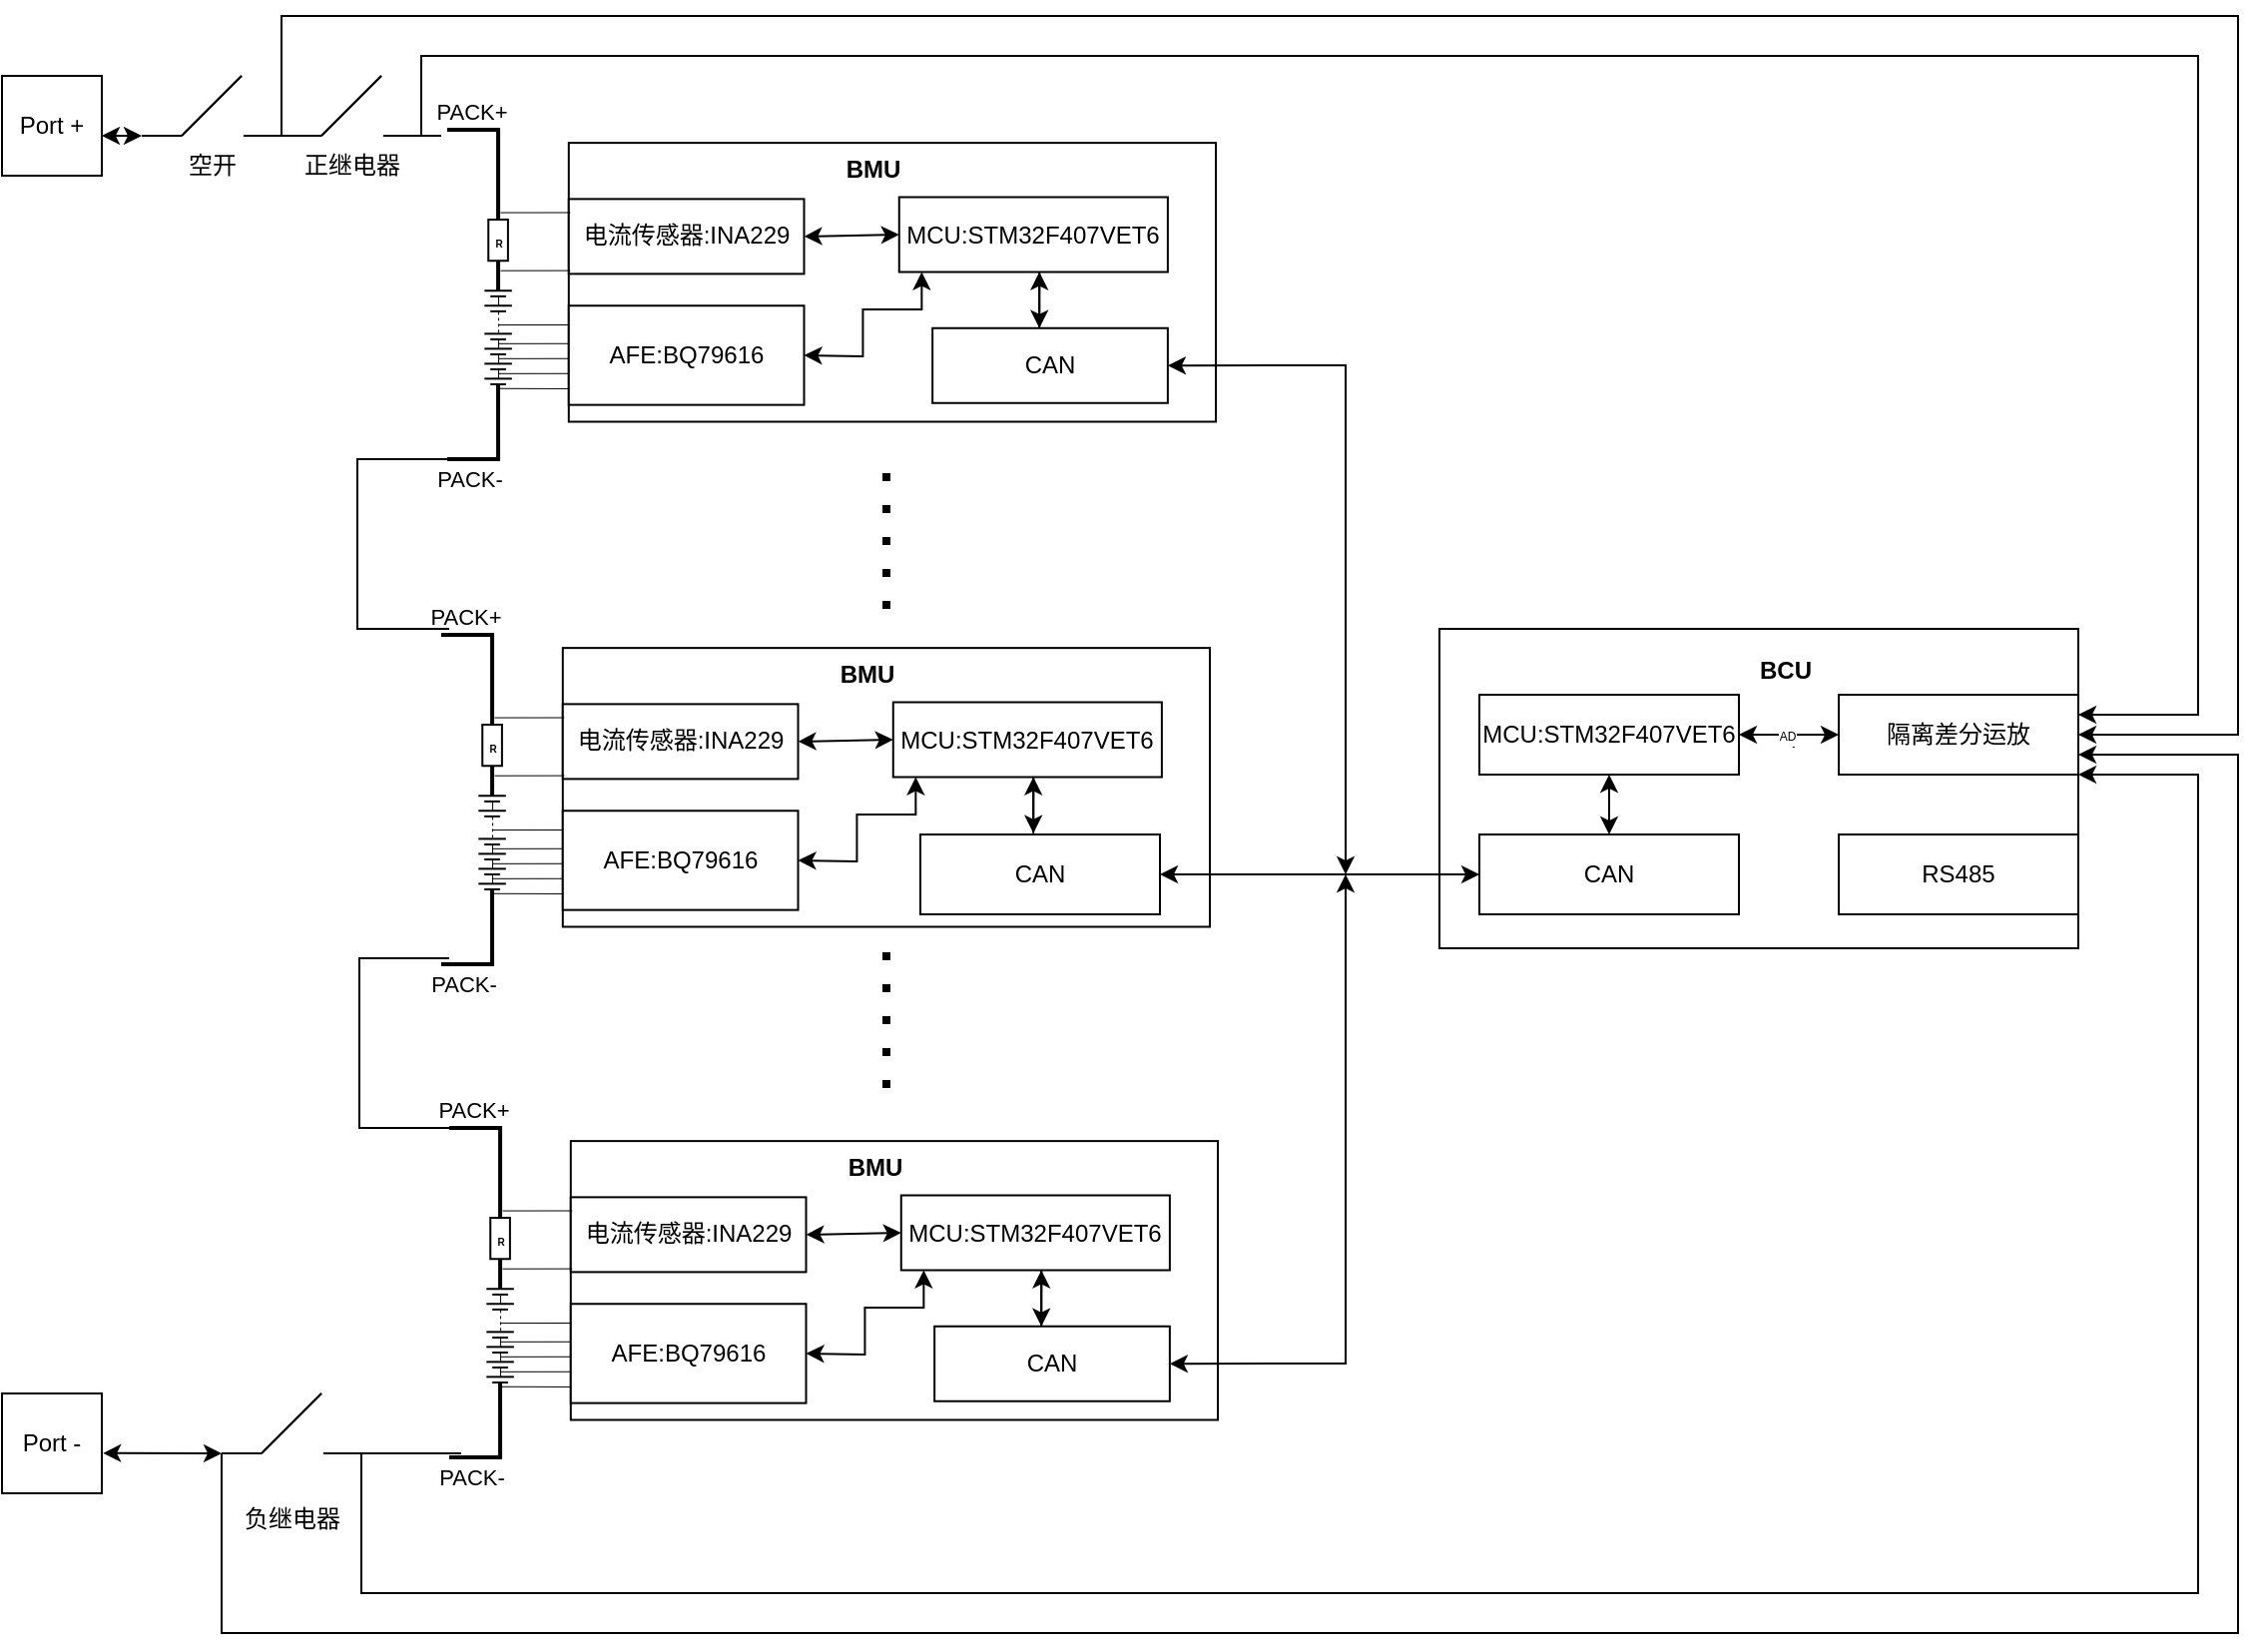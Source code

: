 <mxfile version="24.2.3" type="github">
  <diagram name="第 1 页" id="3flDMspyzysU2a9ugg71">
    <mxGraphModel dx="1622" dy="889" grid="1" gridSize="10" guides="1" tooltips="1" connect="1" arrows="1" fold="1" page="1" pageScale="1" pageWidth="1169" pageHeight="827" math="0" shadow="0">
      <root>
        <mxCell id="0" />
        <mxCell id="1" parent="0" />
        <mxCell id="YwXC6KfsLL3C1h-GfCdH-2" value="&lt;div&gt;&lt;br&gt;&lt;/div&gt;&lt;div&gt;&lt;br&gt;&lt;/div&gt;" style="rounded=0;whiteSpace=wrap;html=1;container=0;" vertex="1" parent="1">
          <mxGeometry x="720" y="507" width="320" height="160" as="geometry" />
        </mxCell>
        <mxCell id="YwXC6KfsLL3C1h-GfCdH-6" value="MCU:STM32F407VET6" style="rounded=0;whiteSpace=wrap;html=1;container=0;" vertex="1" parent="1">
          <mxGeometry x="740" y="540" width="130" height="40" as="geometry" />
        </mxCell>
        <mxCell id="YwXC6KfsLL3C1h-GfCdH-11" value="&lt;b&gt;BCU&lt;/b&gt;" style="text;html=1;align=center;verticalAlign=middle;resizable=0;points=[];autosize=1;strokeColor=none;fillColor=none;container=0;" vertex="1" parent="1">
          <mxGeometry x="870.144" y="514.692" width="45" height="27" as="geometry" />
        </mxCell>
        <mxCell id="YwXC6KfsLL3C1h-GfCdH-14" value="" style="endArrow=classic;startArrow=classic;html=1;rounded=0;entryX=0.5;entryY=1;entryDx=0;entryDy=0;exitX=0.5;exitY=0;exitDx=0;exitDy=0;" edge="1" parent="1" source="YwXC6KfsLL3C1h-GfCdH-17" target="YwXC6KfsLL3C1h-GfCdH-6">
          <mxGeometry width="50" height="50" relative="1" as="geometry">
            <mxPoint x="706.858" y="559.495" as="sourcePoint" />
            <mxPoint x="764" y="583" as="targetPoint" />
          </mxGeometry>
        </mxCell>
        <mxCell id="YwXC6KfsLL3C1h-GfCdH-17" value="CAN" style="rounded=0;whiteSpace=wrap;html=1;container=0;" vertex="1" parent="1">
          <mxGeometry x="740" y="610" width="130" height="40" as="geometry" />
        </mxCell>
        <mxCell id="YwXC6KfsLL3C1h-GfCdH-18" value="RS485" style="rounded=0;whiteSpace=wrap;html=1;container=0;" vertex="1" parent="1">
          <mxGeometry x="920" y="610" width="120" height="40" as="geometry" />
        </mxCell>
        <mxCell id="YwXC6KfsLL3C1h-GfCdH-20" value="隔离差分运放" style="rounded=0;whiteSpace=wrap;html=1;container=0;" vertex="1" parent="1">
          <mxGeometry x="920" y="540" width="120" height="40" as="geometry" />
        </mxCell>
        <mxCell id="YwXC6KfsLL3C1h-GfCdH-22" value="q" style="endArrow=classic;startArrow=classic;html=1;rounded=0;entryX=1;entryY=0.5;entryDx=0;entryDy=0;exitX=0;exitY=0.5;exitDx=0;exitDy=0;" edge="1" parent="1" source="YwXC6KfsLL3C1h-GfCdH-20" target="YwXC6KfsLL3C1h-GfCdH-6">
          <mxGeometry width="50" height="50" relative="1" as="geometry">
            <mxPoint x="533" y="603" as="sourcePoint" />
            <mxPoint x="583" y="553" as="targetPoint" />
          </mxGeometry>
        </mxCell>
        <mxCell id="YwXC6KfsLL3C1h-GfCdH-23" value="&lt;font style=&quot;font-size: 6px;&quot;&gt;AD&lt;/font&gt;" style="edgeLabel;html=1;align=center;verticalAlign=middle;resizable=0;points=[];" vertex="1" connectable="0" parent="YwXC6KfsLL3C1h-GfCdH-22">
          <mxGeometry x="0.049" y="-1" relative="1" as="geometry">
            <mxPoint as="offset" />
          </mxGeometry>
        </mxCell>
        <mxCell id="YwXC6KfsLL3C1h-GfCdH-84" value="" style="group" vertex="1" connectable="0" parent="1">
          <mxGeometry x="220" y="510" width="380" height="170" as="geometry" />
        </mxCell>
        <mxCell id="buOV21PmRh0r0QjAweMu-1" value="&lt;div&gt;&lt;br&gt;&lt;/div&gt;&lt;div&gt;&lt;br&gt;&lt;/div&gt;" style="rounded=0;whiteSpace=wrap;html=1;container=0;" parent="YwXC6KfsLL3C1h-GfCdH-84" vertex="1">
          <mxGeometry x="60.893" y="6.562" width="324.107" height="139.688" as="geometry" />
        </mxCell>
        <mxCell id="buOV21PmRh0r0QjAweMu-4" value="AFE:BQ79616" style="rounded=0;whiteSpace=wrap;html=1;container=0;" parent="YwXC6KfsLL3C1h-GfCdH-84" vertex="1">
          <mxGeometry x="60.893" y="88.125" width="117.857" height="49.688" as="geometry" />
        </mxCell>
        <mxCell id="buOV21PmRh0r0QjAweMu-5" value="电流传感器:INA229" style="rounded=0;whiteSpace=wrap;html=1;container=0;" parent="YwXC6KfsLL3C1h-GfCdH-84" vertex="1">
          <mxGeometry x="60.893" y="34.688" width="117.857" height="37.5" as="geometry" />
        </mxCell>
        <mxCell id="buOV21PmRh0r0QjAweMu-19" style="edgeStyle=orthogonalEdgeStyle;rounded=0;orthogonalLoop=1;jettySize=auto;html=1;entryX=0.5;entryY=0;entryDx=0;entryDy=0;" parent="YwXC6KfsLL3C1h-GfCdH-84" edge="1">
          <mxGeometry relative="1" as="geometry">
            <mxPoint x="296.613" y="71.25" as="sourcePoint" />
            <mxPoint x="296.607" y="99.375" as="targetPoint" />
          </mxGeometry>
        </mxCell>
        <mxCell id="buOV21PmRh0r0QjAweMu-7" value="MCU:STM32F407VET6" style="rounded=0;whiteSpace=wrap;html=1;container=0;" parent="YwXC6KfsLL3C1h-GfCdH-84" vertex="1">
          <mxGeometry x="226.384" y="33.75" width="134.554" height="37.5" as="geometry" />
        </mxCell>
        <mxCell id="buOV21PmRh0r0QjAweMu-18" style="edgeStyle=orthogonalEdgeStyle;rounded=0;orthogonalLoop=1;jettySize=auto;html=1;entryX=0.5;entryY=1;entryDx=0;entryDy=0;" parent="YwXC6KfsLL3C1h-GfCdH-84" edge="1">
          <mxGeometry relative="1" as="geometry">
            <mxPoint x="296.613" y="99.375" as="sourcePoint" />
            <mxPoint x="296.607" y="71.25" as="targetPoint" />
          </mxGeometry>
        </mxCell>
        <mxCell id="buOV21PmRh0r0QjAweMu-12" value="CAN" style="rounded=0;whiteSpace=wrap;html=1;container=0;" parent="YwXC6KfsLL3C1h-GfCdH-84" vertex="1">
          <mxGeometry x="240" y="100" width="120" height="40" as="geometry" />
        </mxCell>
        <mxCell id="buOV21PmRh0r0QjAweMu-26" value="" style="endArrow=classic;startArrow=classic;html=1;rounded=0;exitX=1;exitY=0.5;exitDx=0;exitDy=0;" parent="YwXC6KfsLL3C1h-GfCdH-84" source="buOV21PmRh0r0QjAweMu-4" edge="1">
          <mxGeometry width="50" height="50" relative="1" as="geometry">
            <mxPoint x="188.571" y="118.125" as="sourcePoint" />
            <mxPoint x="237.679" y="71.25" as="targetPoint" />
            <Array as="points">
              <mxPoint x="208.214" y="113.438" />
              <mxPoint x="208.214" y="90" />
              <mxPoint x="237.679" y="90" />
            </Array>
          </mxGeometry>
        </mxCell>
        <mxCell id="buOV21PmRh0r0QjAweMu-28" value="" style="endArrow=classic;startArrow=classic;html=1;rounded=0;entryX=0;entryY=0.5;entryDx=0;entryDy=0;exitX=1;exitY=0.5;exitDx=0;exitDy=0;" parent="YwXC6KfsLL3C1h-GfCdH-84" source="buOV21PmRh0r0QjAweMu-5" target="buOV21PmRh0r0QjAweMu-7" edge="1">
          <mxGeometry width="50" height="50" relative="1" as="geometry">
            <mxPoint x="208.214" y="127.5" as="sourcePoint" />
            <mxPoint x="257.321" y="80.625" as="targetPoint" />
          </mxGeometry>
        </mxCell>
        <mxCell id="buOV21PmRh0r0QjAweMu-29" value="" style="endArrow=none;html=1;rounded=0;" parent="YwXC6KfsLL3C1h-GfCdH-84" edge="1">
          <mxGeometry width="50" height="50" relative="1" as="geometry">
            <mxPoint x="18.661" y="102.188" as="sourcePoint" />
            <mxPoint x="32.411" y="102.188" as="targetPoint" />
          </mxGeometry>
        </mxCell>
        <mxCell id="buOV21PmRh0r0QjAweMu-30" value="" style="endArrow=none;html=1;rounded=0;" parent="YwXC6KfsLL3C1h-GfCdH-84" edge="1">
          <mxGeometry width="50" height="50" relative="1" as="geometry">
            <mxPoint x="21.607" y="105" as="sourcePoint" />
            <mxPoint x="29.464" y="105" as="targetPoint" />
          </mxGeometry>
        </mxCell>
        <mxCell id="buOV21PmRh0r0QjAweMu-31" value="" style="endArrow=none;html=1;rounded=0;" parent="YwXC6KfsLL3C1h-GfCdH-84" edge="1">
          <mxGeometry width="50" height="50" relative="1" as="geometry">
            <mxPoint x="18.661" y="109.688" as="sourcePoint" />
            <mxPoint x="32.411" y="109.688" as="targetPoint" />
          </mxGeometry>
        </mxCell>
        <mxCell id="buOV21PmRh0r0QjAweMu-32" value="" style="endArrow=none;html=1;rounded=0;" parent="YwXC6KfsLL3C1h-GfCdH-84" edge="1">
          <mxGeometry width="50" height="50" relative="1" as="geometry">
            <mxPoint x="21.607" y="112.5" as="sourcePoint" />
            <mxPoint x="29.464" y="112.5" as="targetPoint" />
          </mxGeometry>
        </mxCell>
        <mxCell id="buOV21PmRh0r0QjAweMu-33" value="" style="endArrow=none;html=1;rounded=0;strokeWidth=0.5;" parent="YwXC6KfsLL3C1h-GfCdH-84" edge="1">
          <mxGeometry width="50" height="50" relative="1" as="geometry">
            <mxPoint x="25.536" y="109.688" as="sourcePoint" />
            <mxPoint x="25.536" y="105" as="targetPoint" />
          </mxGeometry>
        </mxCell>
        <mxCell id="buOV21PmRh0r0QjAweMu-35" value="" style="endArrow=none;html=1;rounded=0;" parent="YwXC6KfsLL3C1h-GfCdH-84" edge="1">
          <mxGeometry width="50" height="50" relative="1" as="geometry">
            <mxPoint x="18.661" y="117.188" as="sourcePoint" />
            <mxPoint x="32.411" y="117.188" as="targetPoint" />
          </mxGeometry>
        </mxCell>
        <mxCell id="buOV21PmRh0r0QjAweMu-36" value="" style="endArrow=none;html=1;rounded=0;" parent="YwXC6KfsLL3C1h-GfCdH-84" edge="1">
          <mxGeometry width="50" height="50" relative="1" as="geometry">
            <mxPoint x="21.607" y="120" as="sourcePoint" />
            <mxPoint x="29.464" y="120" as="targetPoint" />
          </mxGeometry>
        </mxCell>
        <mxCell id="buOV21PmRh0r0QjAweMu-37" value="" style="endArrow=none;html=1;rounded=0;strokeWidth=0.5;" parent="YwXC6KfsLL3C1h-GfCdH-84" edge="1">
          <mxGeometry width="50" height="50" relative="1" as="geometry">
            <mxPoint x="25.536" y="117.188" as="sourcePoint" />
            <mxPoint x="25.536" y="112.5" as="targetPoint" />
          </mxGeometry>
        </mxCell>
        <mxCell id="buOV21PmRh0r0QjAweMu-38" value="" style="endArrow=none;html=1;rounded=0;" parent="YwXC6KfsLL3C1h-GfCdH-84" edge="1">
          <mxGeometry width="50" height="50" relative="1" as="geometry">
            <mxPoint x="18.661" y="124.688" as="sourcePoint" />
            <mxPoint x="32.411" y="124.688" as="targetPoint" />
          </mxGeometry>
        </mxCell>
        <mxCell id="buOV21PmRh0r0QjAweMu-39" value="" style="endArrow=none;html=1;rounded=0;" parent="YwXC6KfsLL3C1h-GfCdH-84" edge="1">
          <mxGeometry width="50" height="50" relative="1" as="geometry">
            <mxPoint x="21.607" y="127.5" as="sourcePoint" />
            <mxPoint x="29.464" y="127.5" as="targetPoint" />
          </mxGeometry>
        </mxCell>
        <mxCell id="buOV21PmRh0r0QjAweMu-40" value="" style="endArrow=none;html=1;rounded=0;strokeWidth=0.5;" parent="YwXC6KfsLL3C1h-GfCdH-84" edge="1">
          <mxGeometry width="50" height="50" relative="1" as="geometry">
            <mxPoint x="25.536" y="124.688" as="sourcePoint" />
            <mxPoint x="25.536" y="120" as="targetPoint" />
          </mxGeometry>
        </mxCell>
        <mxCell id="buOV21PmRh0r0QjAweMu-48" value="" style="endArrow=none;html=1;rounded=0;" parent="YwXC6KfsLL3C1h-GfCdH-84" edge="1">
          <mxGeometry width="50" height="50" relative="1" as="geometry">
            <mxPoint x="18.661" y="80.625" as="sourcePoint" />
            <mxPoint x="32.411" y="80.625" as="targetPoint" />
          </mxGeometry>
        </mxCell>
        <mxCell id="buOV21PmRh0r0QjAweMu-49" value="" style="endArrow=none;html=1;rounded=0;" parent="YwXC6KfsLL3C1h-GfCdH-84" edge="1">
          <mxGeometry width="50" height="50" relative="1" as="geometry">
            <mxPoint x="21.607" y="83.438" as="sourcePoint" />
            <mxPoint x="29.464" y="83.438" as="targetPoint" />
          </mxGeometry>
        </mxCell>
        <mxCell id="buOV21PmRh0r0QjAweMu-50" value="" style="endArrow=none;html=1;rounded=0;" parent="YwXC6KfsLL3C1h-GfCdH-84" edge="1">
          <mxGeometry width="50" height="50" relative="1" as="geometry">
            <mxPoint x="18.661" y="88.125" as="sourcePoint" />
            <mxPoint x="32.411" y="88.125" as="targetPoint" />
          </mxGeometry>
        </mxCell>
        <mxCell id="buOV21PmRh0r0QjAweMu-51" value="" style="endArrow=none;html=1;rounded=0;" parent="YwXC6KfsLL3C1h-GfCdH-84" edge="1">
          <mxGeometry width="50" height="50" relative="1" as="geometry">
            <mxPoint x="21.607" y="90.938" as="sourcePoint" />
            <mxPoint x="29.464" y="90.938" as="targetPoint" />
          </mxGeometry>
        </mxCell>
        <mxCell id="buOV21PmRh0r0QjAweMu-52" value="" style="endArrow=none;html=1;rounded=0;strokeWidth=0.5;" parent="YwXC6KfsLL3C1h-GfCdH-84" edge="1">
          <mxGeometry width="50" height="50" relative="1" as="geometry">
            <mxPoint x="25.536" y="88.125" as="sourcePoint" />
            <mxPoint x="25.536" y="83.438" as="targetPoint" />
          </mxGeometry>
        </mxCell>
        <mxCell id="buOV21PmRh0r0QjAweMu-53" value="" style="endArrow=none;dashed=1;html=1;strokeWidth=0.5;rounded=0;" parent="YwXC6KfsLL3C1h-GfCdH-84" edge="1">
          <mxGeometry width="50" height="50" relative="1" as="geometry">
            <mxPoint x="25.536" y="90.938" as="sourcePoint" />
            <mxPoint x="25.536" y="102.188" as="targetPoint" />
          </mxGeometry>
        </mxCell>
        <mxCell id="buOV21PmRh0r0QjAweMu-59" value="&lt;font style=&quot;font-size: 5px;&quot;&gt;&lt;b&gt;R&lt;/b&gt;&lt;/font&gt;" style="rounded=0;whiteSpace=wrap;html=1;container=0;" parent="YwXC6KfsLL3C1h-GfCdH-84" vertex="1">
          <mxGeometry x="20.625" y="45" width="9.821" height="20.625" as="geometry" />
        </mxCell>
        <mxCell id="buOV21PmRh0r0QjAweMu-60" value="" style="endArrow=none;html=1;rounded=0;strokeWidth=0.5;entryX=-0.002;entryY=0.928;entryDx=0;entryDy=0;entryPerimeter=0;" parent="YwXC6KfsLL3C1h-GfCdH-84" edge="1">
          <mxGeometry width="50" height="50" relative="1" as="geometry">
            <mxPoint x="25.732" y="127.5" as="sourcePoint" />
            <mxPoint x="60.893" y="129.487" as="targetPoint" />
            <Array as="points">
              <mxPoint x="25.771" y="129.375" />
            </Array>
          </mxGeometry>
        </mxCell>
        <mxCell id="buOV21PmRh0r0QjAweMu-64" value="" style="endArrow=none;html=1;rounded=0;strokeWidth=0.5;entryX=-0.004;entryY=0.574;entryDx=0;entryDy=0;entryPerimeter=0;" parent="YwXC6KfsLL3C1h-GfCdH-84" edge="1">
          <mxGeometry width="50" height="50" relative="1" as="geometry">
            <mxPoint x="25.536" y="121.912" as="sourcePoint" />
            <mxPoint x="60.421" y="121.875" as="targetPoint" />
          </mxGeometry>
        </mxCell>
        <mxCell id="buOV21PmRh0r0QjAweMu-65" value="" style="endArrow=none;html=1;rounded=0;strokeWidth=0.5;entryX=-0.004;entryY=0.574;entryDx=0;entryDy=0;entryPerimeter=0;" parent="YwXC6KfsLL3C1h-GfCdH-84" edge="1">
          <mxGeometry width="50" height="50" relative="1" as="geometry">
            <mxPoint x="25.536" y="114.412" as="sourcePoint" />
            <mxPoint x="60.421" y="114.375" as="targetPoint" />
          </mxGeometry>
        </mxCell>
        <mxCell id="buOV21PmRh0r0QjAweMu-66" value="" style="endArrow=none;html=1;rounded=0;strokeWidth=0.5;entryX=-0.004;entryY=0.574;entryDx=0;entryDy=0;entryPerimeter=0;" parent="YwXC6KfsLL3C1h-GfCdH-84" edge="1">
          <mxGeometry width="50" height="50" relative="1" as="geometry">
            <mxPoint x="25.536" y="106.913" as="sourcePoint" />
            <mxPoint x="60.421" y="106.875" as="targetPoint" />
          </mxGeometry>
        </mxCell>
        <mxCell id="buOV21PmRh0r0QjAweMu-67" value="" style="endArrow=none;html=1;rounded=0;strokeWidth=0.5;entryX=-0.004;entryY=0.574;entryDx=0;entryDy=0;entryPerimeter=0;" parent="YwXC6KfsLL3C1h-GfCdH-84" edge="1">
          <mxGeometry width="50" height="50" relative="1" as="geometry">
            <mxPoint x="25.536" y="97.538" as="sourcePoint" />
            <mxPoint x="60.421" y="97.5" as="targetPoint" />
          </mxGeometry>
        </mxCell>
        <mxCell id="buOV21PmRh0r0QjAweMu-69" value="" style="endArrow=none;html=1;rounded=0;entryX=0.5;entryY=1;entryDx=0;entryDy=0;strokeWidth=2;" parent="YwXC6KfsLL3C1h-GfCdH-84" target="buOV21PmRh0r0QjAweMu-59" edge="1">
          <mxGeometry width="50" height="50" relative="1" as="geometry">
            <mxPoint x="25.536" y="80.625" as="sourcePoint" />
            <mxPoint x="96.25" y="49.688" as="targetPoint" />
          </mxGeometry>
        </mxCell>
        <mxCell id="buOV21PmRh0r0QjAweMu-70" value="" style="endArrow=none;html=1;rounded=0;entryX=0.5;entryY=1;entryDx=0;entryDy=0;strokeWidth=2;" parent="YwXC6KfsLL3C1h-GfCdH-84" edge="1">
          <mxGeometry width="50" height="50" relative="1" as="geometry">
            <mxPoint y="165" as="sourcePoint" />
            <mxPoint x="25.516" y="127.5" as="targetPoint" />
            <Array as="points">
              <mxPoint x="25.536" y="165" />
            </Array>
          </mxGeometry>
        </mxCell>
        <mxCell id="buOV21PmRh0r0QjAweMu-78" value="PACK-" style="edgeLabel;html=1;align=center;verticalAlign=middle;resizable=0;points=[];container=0;" parent="buOV21PmRh0r0QjAweMu-70" vertex="1" connectable="0">
          <mxGeometry x="-0.727" relative="1" as="geometry">
            <mxPoint x="2" y="10" as="offset" />
          </mxGeometry>
        </mxCell>
        <mxCell id="buOV21PmRh0r0QjAweMu-72" value="" style="endArrow=none;html=1;rounded=0;strokeWidth=2;exitX=0.5;exitY=0;exitDx=0;exitDy=0;" parent="YwXC6KfsLL3C1h-GfCdH-84" source="buOV21PmRh0r0QjAweMu-59" edge="1">
          <mxGeometry width="50" height="50" relative="1" as="geometry">
            <mxPoint x="25.536" y="23.438" as="sourcePoint" />
            <mxPoint as="targetPoint" />
            <Array as="points">
              <mxPoint x="25.536" />
            </Array>
          </mxGeometry>
        </mxCell>
        <mxCell id="buOV21PmRh0r0QjAweMu-77" value="PACK+" style="edgeLabel;html=1;align=center;verticalAlign=middle;resizable=0;points=[];container=0;" parent="buOV21PmRh0r0QjAweMu-72" vertex="1" connectable="0">
          <mxGeometry x="0.739" relative="1" as="geometry">
            <mxPoint x="3" y="-9" as="offset" />
          </mxGeometry>
        </mxCell>
        <mxCell id="buOV21PmRh0r0QjAweMu-74" value="" style="endArrow=none;html=1;rounded=0;strokeWidth=0.5;entryX=-0.004;entryY=0.574;entryDx=0;entryDy=0;entryPerimeter=0;" parent="YwXC6KfsLL3C1h-GfCdH-84" edge="1">
          <mxGeometry width="50" height="50" relative="1" as="geometry">
            <mxPoint x="26.518" y="41.287" as="sourcePoint" />
            <mxPoint x="61.404" y="41.25" as="targetPoint" />
          </mxGeometry>
        </mxCell>
        <mxCell id="buOV21PmRh0r0QjAweMu-75" value="" style="endArrow=none;html=1;rounded=0;strokeWidth=0.5;entryX=-0.004;entryY=0.574;entryDx=0;entryDy=0;entryPerimeter=0;" parent="YwXC6KfsLL3C1h-GfCdH-84" edge="1">
          <mxGeometry width="50" height="50" relative="1" as="geometry">
            <mxPoint x="26.518" y="70.35" as="sourcePoint" />
            <mxPoint x="61.404" y="70.312" as="targetPoint" />
          </mxGeometry>
        </mxCell>
        <mxCell id="buOV21PmRh0r0QjAweMu-76" value="&lt;b&gt;BMU&lt;/b&gt;" style="text;html=1;align=center;verticalAlign=middle;resizable=0;points=[];autosize=1;strokeColor=none;fillColor=none;container=0;" parent="YwXC6KfsLL3C1h-GfCdH-84" vertex="1">
          <mxGeometry x="189.554" y="6.562" width="46" height="27" as="geometry" />
        </mxCell>
        <mxCell id="YwXC6KfsLL3C1h-GfCdH-85" value="" style="endArrow=classic;startArrow=classic;html=1;rounded=0;exitX=1;exitY=0.5;exitDx=0;exitDy=0;entryX=0;entryY=0.5;entryDx=0;entryDy=0;" edge="1" parent="1" source="buOV21PmRh0r0QjAweMu-12" target="YwXC6KfsLL3C1h-GfCdH-17">
          <mxGeometry width="50" height="50" relative="1" as="geometry">
            <mxPoint x="403" y="647" as="sourcePoint" />
            <mxPoint x="453" y="597" as="targetPoint" />
          </mxGeometry>
        </mxCell>
        <mxCell id="YwXC6KfsLL3C1h-GfCdH-87" value="" style="group" vertex="1" connectable="0" parent="1">
          <mxGeometry x="224" y="757" width="385.0" height="165" as="geometry" />
        </mxCell>
        <mxCell id="YwXC6KfsLL3C1h-GfCdH-88" value="&lt;div&gt;&lt;br&gt;&lt;/div&gt;&lt;div&gt;&lt;br&gt;&lt;/div&gt;" style="rounded=0;whiteSpace=wrap;html=1;container=0;" vertex="1" parent="YwXC6KfsLL3C1h-GfCdH-87">
          <mxGeometry x="60.893" y="6.562" width="324.107" height="139.688" as="geometry" />
        </mxCell>
        <mxCell id="YwXC6KfsLL3C1h-GfCdH-89" value="AFE:BQ79616" style="rounded=0;whiteSpace=wrap;html=1;container=0;" vertex="1" parent="YwXC6KfsLL3C1h-GfCdH-87">
          <mxGeometry x="60.893" y="88.125" width="117.857" height="49.688" as="geometry" />
        </mxCell>
        <mxCell id="YwXC6KfsLL3C1h-GfCdH-90" value="电流传感器:INA229" style="rounded=0;whiteSpace=wrap;html=1;container=0;" vertex="1" parent="YwXC6KfsLL3C1h-GfCdH-87">
          <mxGeometry x="60.893" y="34.688" width="117.857" height="37.5" as="geometry" />
        </mxCell>
        <mxCell id="YwXC6KfsLL3C1h-GfCdH-91" style="edgeStyle=orthogonalEdgeStyle;rounded=0;orthogonalLoop=1;jettySize=auto;html=1;entryX=0.5;entryY=0;entryDx=0;entryDy=0;" edge="1" parent="YwXC6KfsLL3C1h-GfCdH-87">
          <mxGeometry relative="1" as="geometry">
            <mxPoint x="296.613" y="71.25" as="sourcePoint" />
            <mxPoint x="296.607" y="99.375" as="targetPoint" />
          </mxGeometry>
        </mxCell>
        <mxCell id="YwXC6KfsLL3C1h-GfCdH-92" value="MCU:STM32F407VET6" style="rounded=0;whiteSpace=wrap;html=1;container=0;" vertex="1" parent="YwXC6KfsLL3C1h-GfCdH-87">
          <mxGeometry x="226.384" y="33.75" width="134.554" height="37.5" as="geometry" />
        </mxCell>
        <mxCell id="YwXC6KfsLL3C1h-GfCdH-93" style="edgeStyle=orthogonalEdgeStyle;rounded=0;orthogonalLoop=1;jettySize=auto;html=1;entryX=0.5;entryY=1;entryDx=0;entryDy=0;" edge="1" parent="YwXC6KfsLL3C1h-GfCdH-87">
          <mxGeometry relative="1" as="geometry">
            <mxPoint x="296.613" y="99.375" as="sourcePoint" />
            <mxPoint x="296.607" y="71.25" as="targetPoint" />
          </mxGeometry>
        </mxCell>
        <mxCell id="YwXC6KfsLL3C1h-GfCdH-94" value="CAN" style="rounded=0;whiteSpace=wrap;html=1;container=0;" vertex="1" parent="YwXC6KfsLL3C1h-GfCdH-87">
          <mxGeometry x="243.08" y="99.375" width="117.857" height="37.5" as="geometry" />
        </mxCell>
        <mxCell id="YwXC6KfsLL3C1h-GfCdH-95" value="" style="endArrow=classic;startArrow=classic;html=1;rounded=0;exitX=1;exitY=0.5;exitDx=0;exitDy=0;" edge="1" parent="YwXC6KfsLL3C1h-GfCdH-87" source="YwXC6KfsLL3C1h-GfCdH-89">
          <mxGeometry width="50" height="50" relative="1" as="geometry">
            <mxPoint x="188.571" y="118.125" as="sourcePoint" />
            <mxPoint x="237.679" y="71.25" as="targetPoint" />
            <Array as="points">
              <mxPoint x="208.214" y="113.438" />
              <mxPoint x="208.214" y="90" />
              <mxPoint x="237.679" y="90" />
            </Array>
          </mxGeometry>
        </mxCell>
        <mxCell id="YwXC6KfsLL3C1h-GfCdH-96" value="" style="endArrow=classic;startArrow=classic;html=1;rounded=0;entryX=0;entryY=0.5;entryDx=0;entryDy=0;exitX=1;exitY=0.5;exitDx=0;exitDy=0;" edge="1" parent="YwXC6KfsLL3C1h-GfCdH-87" source="YwXC6KfsLL3C1h-GfCdH-90" target="YwXC6KfsLL3C1h-GfCdH-92">
          <mxGeometry width="50" height="50" relative="1" as="geometry">
            <mxPoint x="208.214" y="127.5" as="sourcePoint" />
            <mxPoint x="257.321" y="80.625" as="targetPoint" />
          </mxGeometry>
        </mxCell>
        <mxCell id="YwXC6KfsLL3C1h-GfCdH-97" value="" style="endArrow=none;html=1;rounded=0;" edge="1" parent="YwXC6KfsLL3C1h-GfCdH-87">
          <mxGeometry width="50" height="50" relative="1" as="geometry">
            <mxPoint x="18.661" y="102.188" as="sourcePoint" />
            <mxPoint x="32.411" y="102.188" as="targetPoint" />
          </mxGeometry>
        </mxCell>
        <mxCell id="YwXC6KfsLL3C1h-GfCdH-98" value="" style="endArrow=none;html=1;rounded=0;" edge="1" parent="YwXC6KfsLL3C1h-GfCdH-87">
          <mxGeometry width="50" height="50" relative="1" as="geometry">
            <mxPoint x="21.607" y="105" as="sourcePoint" />
            <mxPoint x="29.464" y="105" as="targetPoint" />
          </mxGeometry>
        </mxCell>
        <mxCell id="YwXC6KfsLL3C1h-GfCdH-99" value="" style="endArrow=none;html=1;rounded=0;" edge="1" parent="YwXC6KfsLL3C1h-GfCdH-87">
          <mxGeometry width="50" height="50" relative="1" as="geometry">
            <mxPoint x="18.661" y="109.688" as="sourcePoint" />
            <mxPoint x="32.411" y="109.688" as="targetPoint" />
          </mxGeometry>
        </mxCell>
        <mxCell id="YwXC6KfsLL3C1h-GfCdH-100" value="" style="endArrow=none;html=1;rounded=0;" edge="1" parent="YwXC6KfsLL3C1h-GfCdH-87">
          <mxGeometry width="50" height="50" relative="1" as="geometry">
            <mxPoint x="21.607" y="112.5" as="sourcePoint" />
            <mxPoint x="29.464" y="112.5" as="targetPoint" />
          </mxGeometry>
        </mxCell>
        <mxCell id="YwXC6KfsLL3C1h-GfCdH-101" value="" style="endArrow=none;html=1;rounded=0;strokeWidth=0.5;" edge="1" parent="YwXC6KfsLL3C1h-GfCdH-87">
          <mxGeometry width="50" height="50" relative="1" as="geometry">
            <mxPoint x="25.536" y="109.688" as="sourcePoint" />
            <mxPoint x="25.536" y="105" as="targetPoint" />
          </mxGeometry>
        </mxCell>
        <mxCell id="YwXC6KfsLL3C1h-GfCdH-102" value="" style="endArrow=none;html=1;rounded=0;" edge="1" parent="YwXC6KfsLL3C1h-GfCdH-87">
          <mxGeometry width="50" height="50" relative="1" as="geometry">
            <mxPoint x="18.661" y="117.188" as="sourcePoint" />
            <mxPoint x="32.411" y="117.188" as="targetPoint" />
          </mxGeometry>
        </mxCell>
        <mxCell id="YwXC6KfsLL3C1h-GfCdH-103" value="" style="endArrow=none;html=1;rounded=0;" edge="1" parent="YwXC6KfsLL3C1h-GfCdH-87">
          <mxGeometry width="50" height="50" relative="1" as="geometry">
            <mxPoint x="21.607" y="120" as="sourcePoint" />
            <mxPoint x="29.464" y="120" as="targetPoint" />
          </mxGeometry>
        </mxCell>
        <mxCell id="YwXC6KfsLL3C1h-GfCdH-104" value="" style="endArrow=none;html=1;rounded=0;strokeWidth=0.5;" edge="1" parent="YwXC6KfsLL3C1h-GfCdH-87">
          <mxGeometry width="50" height="50" relative="1" as="geometry">
            <mxPoint x="25.536" y="117.188" as="sourcePoint" />
            <mxPoint x="25.536" y="112.5" as="targetPoint" />
          </mxGeometry>
        </mxCell>
        <mxCell id="YwXC6KfsLL3C1h-GfCdH-105" value="" style="endArrow=none;html=1;rounded=0;" edge="1" parent="YwXC6KfsLL3C1h-GfCdH-87">
          <mxGeometry width="50" height="50" relative="1" as="geometry">
            <mxPoint x="18.661" y="124.688" as="sourcePoint" />
            <mxPoint x="32.411" y="124.688" as="targetPoint" />
          </mxGeometry>
        </mxCell>
        <mxCell id="YwXC6KfsLL3C1h-GfCdH-106" value="" style="endArrow=none;html=1;rounded=0;" edge="1" parent="YwXC6KfsLL3C1h-GfCdH-87">
          <mxGeometry width="50" height="50" relative="1" as="geometry">
            <mxPoint x="21.607" y="127.5" as="sourcePoint" />
            <mxPoint x="29.464" y="127.5" as="targetPoint" />
          </mxGeometry>
        </mxCell>
        <mxCell id="YwXC6KfsLL3C1h-GfCdH-107" value="" style="endArrow=none;html=1;rounded=0;strokeWidth=0.5;" edge="1" parent="YwXC6KfsLL3C1h-GfCdH-87">
          <mxGeometry width="50" height="50" relative="1" as="geometry">
            <mxPoint x="25.536" y="124.688" as="sourcePoint" />
            <mxPoint x="25.536" y="120" as="targetPoint" />
          </mxGeometry>
        </mxCell>
        <mxCell id="YwXC6KfsLL3C1h-GfCdH-108" value="" style="endArrow=none;html=1;rounded=0;" edge="1" parent="YwXC6KfsLL3C1h-GfCdH-87">
          <mxGeometry width="50" height="50" relative="1" as="geometry">
            <mxPoint x="18.661" y="80.625" as="sourcePoint" />
            <mxPoint x="32.411" y="80.625" as="targetPoint" />
          </mxGeometry>
        </mxCell>
        <mxCell id="YwXC6KfsLL3C1h-GfCdH-109" value="" style="endArrow=none;html=1;rounded=0;" edge="1" parent="YwXC6KfsLL3C1h-GfCdH-87">
          <mxGeometry width="50" height="50" relative="1" as="geometry">
            <mxPoint x="21.607" y="83.438" as="sourcePoint" />
            <mxPoint x="29.464" y="83.438" as="targetPoint" />
          </mxGeometry>
        </mxCell>
        <mxCell id="YwXC6KfsLL3C1h-GfCdH-110" value="" style="endArrow=none;html=1;rounded=0;" edge="1" parent="YwXC6KfsLL3C1h-GfCdH-87">
          <mxGeometry width="50" height="50" relative="1" as="geometry">
            <mxPoint x="18.661" y="88.125" as="sourcePoint" />
            <mxPoint x="32.411" y="88.125" as="targetPoint" />
          </mxGeometry>
        </mxCell>
        <mxCell id="YwXC6KfsLL3C1h-GfCdH-111" value="" style="endArrow=none;html=1;rounded=0;" edge="1" parent="YwXC6KfsLL3C1h-GfCdH-87">
          <mxGeometry width="50" height="50" relative="1" as="geometry">
            <mxPoint x="21.607" y="90.938" as="sourcePoint" />
            <mxPoint x="29.464" y="90.938" as="targetPoint" />
          </mxGeometry>
        </mxCell>
        <mxCell id="YwXC6KfsLL3C1h-GfCdH-112" value="" style="endArrow=none;html=1;rounded=0;strokeWidth=0.5;" edge="1" parent="YwXC6KfsLL3C1h-GfCdH-87">
          <mxGeometry width="50" height="50" relative="1" as="geometry">
            <mxPoint x="25.536" y="88.125" as="sourcePoint" />
            <mxPoint x="25.536" y="83.438" as="targetPoint" />
          </mxGeometry>
        </mxCell>
        <mxCell id="YwXC6KfsLL3C1h-GfCdH-113" value="" style="endArrow=none;dashed=1;html=1;strokeWidth=0.5;rounded=0;" edge="1" parent="YwXC6KfsLL3C1h-GfCdH-87">
          <mxGeometry width="50" height="50" relative="1" as="geometry">
            <mxPoint x="25.536" y="90.938" as="sourcePoint" />
            <mxPoint x="25.536" y="102.188" as="targetPoint" />
          </mxGeometry>
        </mxCell>
        <mxCell id="YwXC6KfsLL3C1h-GfCdH-114" value="&lt;font style=&quot;font-size: 5px;&quot;&gt;&lt;b&gt;R&lt;/b&gt;&lt;/font&gt;" style="rounded=0;whiteSpace=wrap;html=1;container=0;" vertex="1" parent="YwXC6KfsLL3C1h-GfCdH-87">
          <mxGeometry x="20.625" y="45" width="9.821" height="20.625" as="geometry" />
        </mxCell>
        <mxCell id="YwXC6KfsLL3C1h-GfCdH-115" value="" style="endArrow=none;html=1;rounded=0;strokeWidth=0.5;entryX=-0.002;entryY=0.928;entryDx=0;entryDy=0;entryPerimeter=0;" edge="1" parent="YwXC6KfsLL3C1h-GfCdH-87">
          <mxGeometry width="50" height="50" relative="1" as="geometry">
            <mxPoint x="25.732" y="127.5" as="sourcePoint" />
            <mxPoint x="60.893" y="129.487" as="targetPoint" />
            <Array as="points">
              <mxPoint x="25.771" y="129.375" />
            </Array>
          </mxGeometry>
        </mxCell>
        <mxCell id="YwXC6KfsLL3C1h-GfCdH-116" value="" style="endArrow=none;html=1;rounded=0;strokeWidth=0.5;entryX=-0.004;entryY=0.574;entryDx=0;entryDy=0;entryPerimeter=0;" edge="1" parent="YwXC6KfsLL3C1h-GfCdH-87">
          <mxGeometry width="50" height="50" relative="1" as="geometry">
            <mxPoint x="25.536" y="121.912" as="sourcePoint" />
            <mxPoint x="60.421" y="121.875" as="targetPoint" />
          </mxGeometry>
        </mxCell>
        <mxCell id="YwXC6KfsLL3C1h-GfCdH-117" value="" style="endArrow=none;html=1;rounded=0;strokeWidth=0.5;entryX=-0.004;entryY=0.574;entryDx=0;entryDy=0;entryPerimeter=0;" edge="1" parent="YwXC6KfsLL3C1h-GfCdH-87">
          <mxGeometry width="50" height="50" relative="1" as="geometry">
            <mxPoint x="25.536" y="114.412" as="sourcePoint" />
            <mxPoint x="60.421" y="114.375" as="targetPoint" />
          </mxGeometry>
        </mxCell>
        <mxCell id="YwXC6KfsLL3C1h-GfCdH-118" value="" style="endArrow=none;html=1;rounded=0;strokeWidth=0.5;entryX=-0.004;entryY=0.574;entryDx=0;entryDy=0;entryPerimeter=0;" edge="1" parent="YwXC6KfsLL3C1h-GfCdH-87">
          <mxGeometry width="50" height="50" relative="1" as="geometry">
            <mxPoint x="25.536" y="106.913" as="sourcePoint" />
            <mxPoint x="60.421" y="106.875" as="targetPoint" />
          </mxGeometry>
        </mxCell>
        <mxCell id="YwXC6KfsLL3C1h-GfCdH-119" value="" style="endArrow=none;html=1;rounded=0;strokeWidth=0.5;entryX=-0.004;entryY=0.574;entryDx=0;entryDy=0;entryPerimeter=0;" edge="1" parent="YwXC6KfsLL3C1h-GfCdH-87">
          <mxGeometry width="50" height="50" relative="1" as="geometry">
            <mxPoint x="25.536" y="97.538" as="sourcePoint" />
            <mxPoint x="60.421" y="97.5" as="targetPoint" />
          </mxGeometry>
        </mxCell>
        <mxCell id="YwXC6KfsLL3C1h-GfCdH-120" value="" style="endArrow=none;html=1;rounded=0;entryX=0.5;entryY=1;entryDx=0;entryDy=0;strokeWidth=2;" edge="1" parent="YwXC6KfsLL3C1h-GfCdH-87" target="YwXC6KfsLL3C1h-GfCdH-114">
          <mxGeometry width="50" height="50" relative="1" as="geometry">
            <mxPoint x="25.536" y="80.625" as="sourcePoint" />
            <mxPoint x="96.25" y="49.688" as="targetPoint" />
          </mxGeometry>
        </mxCell>
        <mxCell id="YwXC6KfsLL3C1h-GfCdH-121" value="" style="endArrow=none;html=1;rounded=0;entryX=0.5;entryY=1;entryDx=0;entryDy=0;strokeWidth=2;" edge="1" parent="YwXC6KfsLL3C1h-GfCdH-87">
          <mxGeometry width="50" height="50" relative="1" as="geometry">
            <mxPoint y="165" as="sourcePoint" />
            <mxPoint x="25.516" y="127.5" as="targetPoint" />
            <Array as="points">
              <mxPoint x="25.536" y="165" />
            </Array>
          </mxGeometry>
        </mxCell>
        <mxCell id="YwXC6KfsLL3C1h-GfCdH-122" value="PACK-" style="edgeLabel;html=1;align=center;verticalAlign=middle;resizable=0;points=[];container=0;" vertex="1" connectable="0" parent="YwXC6KfsLL3C1h-GfCdH-121">
          <mxGeometry x="-0.727" relative="1" as="geometry">
            <mxPoint x="2" y="10" as="offset" />
          </mxGeometry>
        </mxCell>
        <mxCell id="YwXC6KfsLL3C1h-GfCdH-123" value="" style="endArrow=none;html=1;rounded=0;strokeWidth=2;exitX=0.5;exitY=0;exitDx=0;exitDy=0;" edge="1" parent="YwXC6KfsLL3C1h-GfCdH-87" source="YwXC6KfsLL3C1h-GfCdH-114">
          <mxGeometry width="50" height="50" relative="1" as="geometry">
            <mxPoint x="25.536" y="23.438" as="sourcePoint" />
            <mxPoint as="targetPoint" />
            <Array as="points">
              <mxPoint x="25.536" />
            </Array>
          </mxGeometry>
        </mxCell>
        <mxCell id="YwXC6KfsLL3C1h-GfCdH-124" value="PACK+" style="edgeLabel;html=1;align=center;verticalAlign=middle;resizable=0;points=[];container=0;" vertex="1" connectable="0" parent="YwXC6KfsLL3C1h-GfCdH-123">
          <mxGeometry x="0.739" relative="1" as="geometry">
            <mxPoint x="3" y="-9" as="offset" />
          </mxGeometry>
        </mxCell>
        <mxCell id="YwXC6KfsLL3C1h-GfCdH-125" value="" style="endArrow=none;html=1;rounded=0;strokeWidth=0.5;entryX=-0.004;entryY=0.574;entryDx=0;entryDy=0;entryPerimeter=0;" edge="1" parent="YwXC6KfsLL3C1h-GfCdH-87">
          <mxGeometry width="50" height="50" relative="1" as="geometry">
            <mxPoint x="26.518" y="41.287" as="sourcePoint" />
            <mxPoint x="61.404" y="41.25" as="targetPoint" />
          </mxGeometry>
        </mxCell>
        <mxCell id="YwXC6KfsLL3C1h-GfCdH-126" value="" style="endArrow=none;html=1;rounded=0;strokeWidth=0.5;entryX=-0.004;entryY=0.574;entryDx=0;entryDy=0;entryPerimeter=0;" edge="1" parent="YwXC6KfsLL3C1h-GfCdH-87">
          <mxGeometry width="50" height="50" relative="1" as="geometry">
            <mxPoint x="26.518" y="70.35" as="sourcePoint" />
            <mxPoint x="61.404" y="70.312" as="targetPoint" />
          </mxGeometry>
        </mxCell>
        <mxCell id="YwXC6KfsLL3C1h-GfCdH-127" value="&lt;b&gt;BMU&lt;/b&gt;" style="text;html=1;align=center;verticalAlign=middle;resizable=0;points=[];autosize=1;strokeColor=none;fillColor=none;container=0;" vertex="1" parent="YwXC6KfsLL3C1h-GfCdH-87">
          <mxGeometry x="189.554" y="6.562" width="46" height="27" as="geometry" />
        </mxCell>
        <mxCell id="YwXC6KfsLL3C1h-GfCdH-128" value="" style="endArrow=none;dashed=1;html=1;dashPattern=1 3;strokeWidth=4;rounded=0;" edge="1" parent="1">
          <mxGeometry width="50" height="50" relative="1" as="geometry">
            <mxPoint x="443" y="737" as="sourcePoint" />
            <mxPoint x="443" y="667" as="targetPoint" />
          </mxGeometry>
        </mxCell>
        <mxCell id="YwXC6KfsLL3C1h-GfCdH-129" value="" style="endArrow=none;dashed=1;html=1;dashPattern=1 3;strokeWidth=4;rounded=0;" edge="1" parent="1">
          <mxGeometry width="50" height="50" relative="1" as="geometry">
            <mxPoint x="443" y="497" as="sourcePoint" />
            <mxPoint x="443" y="427" as="targetPoint" />
            <Array as="points">
              <mxPoint x="443" y="427" />
            </Array>
          </mxGeometry>
        </mxCell>
        <mxCell id="YwXC6KfsLL3C1h-GfCdH-130" value="" style="group" vertex="1" connectable="0" parent="1">
          <mxGeometry x="223" y="257" width="385.0" height="165" as="geometry" />
        </mxCell>
        <mxCell id="YwXC6KfsLL3C1h-GfCdH-131" value="&lt;div&gt;&lt;br&gt;&lt;/div&gt;&lt;div&gt;&lt;br&gt;&lt;/div&gt;" style="rounded=0;whiteSpace=wrap;html=1;container=0;" vertex="1" parent="YwXC6KfsLL3C1h-GfCdH-130">
          <mxGeometry x="60.893" y="6.562" width="324.107" height="139.688" as="geometry" />
        </mxCell>
        <mxCell id="YwXC6KfsLL3C1h-GfCdH-132" value="AFE:BQ79616" style="rounded=0;whiteSpace=wrap;html=1;container=0;" vertex="1" parent="YwXC6KfsLL3C1h-GfCdH-130">
          <mxGeometry x="60.893" y="88.125" width="117.857" height="49.688" as="geometry" />
        </mxCell>
        <mxCell id="YwXC6KfsLL3C1h-GfCdH-133" value="电流传感器:INA229" style="rounded=0;whiteSpace=wrap;html=1;container=0;" vertex="1" parent="YwXC6KfsLL3C1h-GfCdH-130">
          <mxGeometry x="60.893" y="34.688" width="117.857" height="37.5" as="geometry" />
        </mxCell>
        <mxCell id="YwXC6KfsLL3C1h-GfCdH-134" style="edgeStyle=orthogonalEdgeStyle;rounded=0;orthogonalLoop=1;jettySize=auto;html=1;entryX=0.5;entryY=0;entryDx=0;entryDy=0;" edge="1" parent="YwXC6KfsLL3C1h-GfCdH-130">
          <mxGeometry relative="1" as="geometry">
            <mxPoint x="296.613" y="71.25" as="sourcePoint" />
            <mxPoint x="296.607" y="99.375" as="targetPoint" />
          </mxGeometry>
        </mxCell>
        <mxCell id="YwXC6KfsLL3C1h-GfCdH-135" value="MCU:STM32F407VET6" style="rounded=0;whiteSpace=wrap;html=1;container=0;" vertex="1" parent="YwXC6KfsLL3C1h-GfCdH-130">
          <mxGeometry x="226.384" y="33.75" width="134.554" height="37.5" as="geometry" />
        </mxCell>
        <mxCell id="YwXC6KfsLL3C1h-GfCdH-136" style="edgeStyle=orthogonalEdgeStyle;rounded=0;orthogonalLoop=1;jettySize=auto;html=1;entryX=0.5;entryY=1;entryDx=0;entryDy=0;" edge="1" parent="YwXC6KfsLL3C1h-GfCdH-130">
          <mxGeometry relative="1" as="geometry">
            <mxPoint x="296.613" y="99.375" as="sourcePoint" />
            <mxPoint x="296.607" y="71.25" as="targetPoint" />
          </mxGeometry>
        </mxCell>
        <mxCell id="YwXC6KfsLL3C1h-GfCdH-137" value="CAN" style="rounded=0;whiteSpace=wrap;html=1;container=0;" vertex="1" parent="YwXC6KfsLL3C1h-GfCdH-130">
          <mxGeometry x="243.08" y="99.375" width="117.857" height="37.5" as="geometry" />
        </mxCell>
        <mxCell id="YwXC6KfsLL3C1h-GfCdH-138" value="" style="endArrow=classic;startArrow=classic;html=1;rounded=0;exitX=1;exitY=0.5;exitDx=0;exitDy=0;" edge="1" parent="YwXC6KfsLL3C1h-GfCdH-130" source="YwXC6KfsLL3C1h-GfCdH-132">
          <mxGeometry width="50" height="50" relative="1" as="geometry">
            <mxPoint x="188.571" y="118.125" as="sourcePoint" />
            <mxPoint x="237.679" y="71.25" as="targetPoint" />
            <Array as="points">
              <mxPoint x="208.214" y="113.438" />
              <mxPoint x="208.214" y="90" />
              <mxPoint x="237.679" y="90" />
            </Array>
          </mxGeometry>
        </mxCell>
        <mxCell id="YwXC6KfsLL3C1h-GfCdH-139" value="" style="endArrow=classic;startArrow=classic;html=1;rounded=0;entryX=0;entryY=0.5;entryDx=0;entryDy=0;exitX=1;exitY=0.5;exitDx=0;exitDy=0;" edge="1" parent="YwXC6KfsLL3C1h-GfCdH-130" source="YwXC6KfsLL3C1h-GfCdH-133" target="YwXC6KfsLL3C1h-GfCdH-135">
          <mxGeometry width="50" height="50" relative="1" as="geometry">
            <mxPoint x="208.214" y="127.5" as="sourcePoint" />
            <mxPoint x="257.321" y="80.625" as="targetPoint" />
          </mxGeometry>
        </mxCell>
        <mxCell id="YwXC6KfsLL3C1h-GfCdH-140" value="" style="endArrow=none;html=1;rounded=0;" edge="1" parent="YwXC6KfsLL3C1h-GfCdH-130">
          <mxGeometry width="50" height="50" relative="1" as="geometry">
            <mxPoint x="18.661" y="102.188" as="sourcePoint" />
            <mxPoint x="32.411" y="102.188" as="targetPoint" />
          </mxGeometry>
        </mxCell>
        <mxCell id="YwXC6KfsLL3C1h-GfCdH-141" value="" style="endArrow=none;html=1;rounded=0;" edge="1" parent="YwXC6KfsLL3C1h-GfCdH-130">
          <mxGeometry width="50" height="50" relative="1" as="geometry">
            <mxPoint x="21.607" y="105" as="sourcePoint" />
            <mxPoint x="29.464" y="105" as="targetPoint" />
          </mxGeometry>
        </mxCell>
        <mxCell id="YwXC6KfsLL3C1h-GfCdH-142" value="" style="endArrow=none;html=1;rounded=0;" edge="1" parent="YwXC6KfsLL3C1h-GfCdH-130">
          <mxGeometry width="50" height="50" relative="1" as="geometry">
            <mxPoint x="18.661" y="109.688" as="sourcePoint" />
            <mxPoint x="32.411" y="109.688" as="targetPoint" />
          </mxGeometry>
        </mxCell>
        <mxCell id="YwXC6KfsLL3C1h-GfCdH-143" value="" style="endArrow=none;html=1;rounded=0;" edge="1" parent="YwXC6KfsLL3C1h-GfCdH-130">
          <mxGeometry width="50" height="50" relative="1" as="geometry">
            <mxPoint x="21.607" y="112.5" as="sourcePoint" />
            <mxPoint x="29.464" y="112.5" as="targetPoint" />
          </mxGeometry>
        </mxCell>
        <mxCell id="YwXC6KfsLL3C1h-GfCdH-144" value="" style="endArrow=none;html=1;rounded=0;strokeWidth=0.5;" edge="1" parent="YwXC6KfsLL3C1h-GfCdH-130">
          <mxGeometry width="50" height="50" relative="1" as="geometry">
            <mxPoint x="25.536" y="109.688" as="sourcePoint" />
            <mxPoint x="25.536" y="105" as="targetPoint" />
          </mxGeometry>
        </mxCell>
        <mxCell id="YwXC6KfsLL3C1h-GfCdH-145" value="" style="endArrow=none;html=1;rounded=0;" edge="1" parent="YwXC6KfsLL3C1h-GfCdH-130">
          <mxGeometry width="50" height="50" relative="1" as="geometry">
            <mxPoint x="18.661" y="117.188" as="sourcePoint" />
            <mxPoint x="32.411" y="117.188" as="targetPoint" />
          </mxGeometry>
        </mxCell>
        <mxCell id="YwXC6KfsLL3C1h-GfCdH-146" value="" style="endArrow=none;html=1;rounded=0;" edge="1" parent="YwXC6KfsLL3C1h-GfCdH-130">
          <mxGeometry width="50" height="50" relative="1" as="geometry">
            <mxPoint x="21.607" y="120" as="sourcePoint" />
            <mxPoint x="29.464" y="120" as="targetPoint" />
          </mxGeometry>
        </mxCell>
        <mxCell id="YwXC6KfsLL3C1h-GfCdH-147" value="" style="endArrow=none;html=1;rounded=0;strokeWidth=0.5;" edge="1" parent="YwXC6KfsLL3C1h-GfCdH-130">
          <mxGeometry width="50" height="50" relative="1" as="geometry">
            <mxPoint x="25.536" y="117.188" as="sourcePoint" />
            <mxPoint x="25.536" y="112.5" as="targetPoint" />
          </mxGeometry>
        </mxCell>
        <mxCell id="YwXC6KfsLL3C1h-GfCdH-148" value="" style="endArrow=none;html=1;rounded=0;" edge="1" parent="YwXC6KfsLL3C1h-GfCdH-130">
          <mxGeometry width="50" height="50" relative="1" as="geometry">
            <mxPoint x="18.661" y="124.688" as="sourcePoint" />
            <mxPoint x="32.411" y="124.688" as="targetPoint" />
          </mxGeometry>
        </mxCell>
        <mxCell id="YwXC6KfsLL3C1h-GfCdH-149" value="" style="endArrow=none;html=1;rounded=0;" edge="1" parent="YwXC6KfsLL3C1h-GfCdH-130">
          <mxGeometry width="50" height="50" relative="1" as="geometry">
            <mxPoint x="21.607" y="127.5" as="sourcePoint" />
            <mxPoint x="29.464" y="127.5" as="targetPoint" />
          </mxGeometry>
        </mxCell>
        <mxCell id="YwXC6KfsLL3C1h-GfCdH-150" value="" style="endArrow=none;html=1;rounded=0;strokeWidth=0.5;" edge="1" parent="YwXC6KfsLL3C1h-GfCdH-130">
          <mxGeometry width="50" height="50" relative="1" as="geometry">
            <mxPoint x="25.536" y="124.688" as="sourcePoint" />
            <mxPoint x="25.536" y="120" as="targetPoint" />
          </mxGeometry>
        </mxCell>
        <mxCell id="YwXC6KfsLL3C1h-GfCdH-151" value="" style="endArrow=none;html=1;rounded=0;" edge="1" parent="YwXC6KfsLL3C1h-GfCdH-130">
          <mxGeometry width="50" height="50" relative="1" as="geometry">
            <mxPoint x="18.661" y="80.625" as="sourcePoint" />
            <mxPoint x="32.411" y="80.625" as="targetPoint" />
          </mxGeometry>
        </mxCell>
        <mxCell id="YwXC6KfsLL3C1h-GfCdH-152" value="" style="endArrow=none;html=1;rounded=0;" edge="1" parent="YwXC6KfsLL3C1h-GfCdH-130">
          <mxGeometry width="50" height="50" relative="1" as="geometry">
            <mxPoint x="21.607" y="83.438" as="sourcePoint" />
            <mxPoint x="29.464" y="83.438" as="targetPoint" />
          </mxGeometry>
        </mxCell>
        <mxCell id="YwXC6KfsLL3C1h-GfCdH-153" value="" style="endArrow=none;html=1;rounded=0;" edge="1" parent="YwXC6KfsLL3C1h-GfCdH-130">
          <mxGeometry width="50" height="50" relative="1" as="geometry">
            <mxPoint x="18.661" y="88.125" as="sourcePoint" />
            <mxPoint x="32.411" y="88.125" as="targetPoint" />
          </mxGeometry>
        </mxCell>
        <mxCell id="YwXC6KfsLL3C1h-GfCdH-154" value="" style="endArrow=none;html=1;rounded=0;" edge="1" parent="YwXC6KfsLL3C1h-GfCdH-130">
          <mxGeometry width="50" height="50" relative="1" as="geometry">
            <mxPoint x="21.607" y="90.938" as="sourcePoint" />
            <mxPoint x="29.464" y="90.938" as="targetPoint" />
          </mxGeometry>
        </mxCell>
        <mxCell id="YwXC6KfsLL3C1h-GfCdH-155" value="" style="endArrow=none;html=1;rounded=0;strokeWidth=0.5;" edge="1" parent="YwXC6KfsLL3C1h-GfCdH-130">
          <mxGeometry width="50" height="50" relative="1" as="geometry">
            <mxPoint x="25.536" y="88.125" as="sourcePoint" />
            <mxPoint x="25.536" y="83.438" as="targetPoint" />
          </mxGeometry>
        </mxCell>
        <mxCell id="YwXC6KfsLL3C1h-GfCdH-156" value="" style="endArrow=none;dashed=1;html=1;strokeWidth=0.5;rounded=0;" edge="1" parent="YwXC6KfsLL3C1h-GfCdH-130">
          <mxGeometry width="50" height="50" relative="1" as="geometry">
            <mxPoint x="25.536" y="90.938" as="sourcePoint" />
            <mxPoint x="25.536" y="102.188" as="targetPoint" />
          </mxGeometry>
        </mxCell>
        <mxCell id="YwXC6KfsLL3C1h-GfCdH-157" value="&lt;font style=&quot;font-size: 5px;&quot;&gt;&lt;b&gt;R&lt;/b&gt;&lt;/font&gt;" style="rounded=0;whiteSpace=wrap;html=1;container=0;" vertex="1" parent="YwXC6KfsLL3C1h-GfCdH-130">
          <mxGeometry x="20.625" y="45" width="9.821" height="20.625" as="geometry" />
        </mxCell>
        <mxCell id="YwXC6KfsLL3C1h-GfCdH-158" value="" style="endArrow=none;html=1;rounded=0;strokeWidth=0.5;entryX=-0.002;entryY=0.928;entryDx=0;entryDy=0;entryPerimeter=0;" edge="1" parent="YwXC6KfsLL3C1h-GfCdH-130">
          <mxGeometry width="50" height="50" relative="1" as="geometry">
            <mxPoint x="25.732" y="127.5" as="sourcePoint" />
            <mxPoint x="60.893" y="129.487" as="targetPoint" />
            <Array as="points">
              <mxPoint x="25.771" y="129.375" />
            </Array>
          </mxGeometry>
        </mxCell>
        <mxCell id="YwXC6KfsLL3C1h-GfCdH-159" value="" style="endArrow=none;html=1;rounded=0;strokeWidth=0.5;entryX=-0.004;entryY=0.574;entryDx=0;entryDy=0;entryPerimeter=0;" edge="1" parent="YwXC6KfsLL3C1h-GfCdH-130">
          <mxGeometry width="50" height="50" relative="1" as="geometry">
            <mxPoint x="25.536" y="121.912" as="sourcePoint" />
            <mxPoint x="60.421" y="121.875" as="targetPoint" />
          </mxGeometry>
        </mxCell>
        <mxCell id="YwXC6KfsLL3C1h-GfCdH-160" value="" style="endArrow=none;html=1;rounded=0;strokeWidth=0.5;entryX=-0.004;entryY=0.574;entryDx=0;entryDy=0;entryPerimeter=0;" edge="1" parent="YwXC6KfsLL3C1h-GfCdH-130">
          <mxGeometry width="50" height="50" relative="1" as="geometry">
            <mxPoint x="25.536" y="114.412" as="sourcePoint" />
            <mxPoint x="60.421" y="114.375" as="targetPoint" />
          </mxGeometry>
        </mxCell>
        <mxCell id="YwXC6KfsLL3C1h-GfCdH-161" value="" style="endArrow=none;html=1;rounded=0;strokeWidth=0.5;entryX=-0.004;entryY=0.574;entryDx=0;entryDy=0;entryPerimeter=0;" edge="1" parent="YwXC6KfsLL3C1h-GfCdH-130">
          <mxGeometry width="50" height="50" relative="1" as="geometry">
            <mxPoint x="25.536" y="106.913" as="sourcePoint" />
            <mxPoint x="60.421" y="106.875" as="targetPoint" />
          </mxGeometry>
        </mxCell>
        <mxCell id="YwXC6KfsLL3C1h-GfCdH-162" value="" style="endArrow=none;html=1;rounded=0;strokeWidth=0.5;entryX=-0.004;entryY=0.574;entryDx=0;entryDy=0;entryPerimeter=0;" edge="1" parent="YwXC6KfsLL3C1h-GfCdH-130">
          <mxGeometry width="50" height="50" relative="1" as="geometry">
            <mxPoint x="25.536" y="97.538" as="sourcePoint" />
            <mxPoint x="60.421" y="97.5" as="targetPoint" />
          </mxGeometry>
        </mxCell>
        <mxCell id="YwXC6KfsLL3C1h-GfCdH-163" value="" style="endArrow=none;html=1;rounded=0;entryX=0.5;entryY=1;entryDx=0;entryDy=0;strokeWidth=2;" edge="1" parent="YwXC6KfsLL3C1h-GfCdH-130" target="YwXC6KfsLL3C1h-GfCdH-157">
          <mxGeometry width="50" height="50" relative="1" as="geometry">
            <mxPoint x="25.536" y="80.625" as="sourcePoint" />
            <mxPoint x="96.25" y="49.688" as="targetPoint" />
          </mxGeometry>
        </mxCell>
        <mxCell id="YwXC6KfsLL3C1h-GfCdH-164" value="" style="endArrow=none;html=1;rounded=0;entryX=0.5;entryY=1;entryDx=0;entryDy=0;strokeWidth=2;" edge="1" parent="YwXC6KfsLL3C1h-GfCdH-130">
          <mxGeometry width="50" height="50" relative="1" as="geometry">
            <mxPoint y="165" as="sourcePoint" />
            <mxPoint x="25.516" y="127.5" as="targetPoint" />
            <Array as="points">
              <mxPoint x="25.536" y="165" />
            </Array>
          </mxGeometry>
        </mxCell>
        <mxCell id="YwXC6KfsLL3C1h-GfCdH-165" value="PACK-" style="edgeLabel;html=1;align=center;verticalAlign=middle;resizable=0;points=[];container=0;" vertex="1" connectable="0" parent="YwXC6KfsLL3C1h-GfCdH-164">
          <mxGeometry x="-0.727" relative="1" as="geometry">
            <mxPoint x="2" y="10" as="offset" />
          </mxGeometry>
        </mxCell>
        <mxCell id="YwXC6KfsLL3C1h-GfCdH-166" value="" style="endArrow=none;html=1;rounded=0;strokeWidth=2;exitX=0.5;exitY=0;exitDx=0;exitDy=0;" edge="1" parent="YwXC6KfsLL3C1h-GfCdH-130" source="YwXC6KfsLL3C1h-GfCdH-157">
          <mxGeometry width="50" height="50" relative="1" as="geometry">
            <mxPoint x="25.536" y="23.438" as="sourcePoint" />
            <mxPoint as="targetPoint" />
            <Array as="points">
              <mxPoint x="25.536" />
            </Array>
          </mxGeometry>
        </mxCell>
        <mxCell id="YwXC6KfsLL3C1h-GfCdH-167" value="PACK+" style="edgeLabel;html=1;align=center;verticalAlign=middle;resizable=0;points=[];container=0;" vertex="1" connectable="0" parent="YwXC6KfsLL3C1h-GfCdH-166">
          <mxGeometry x="0.739" relative="1" as="geometry">
            <mxPoint x="3" y="-9" as="offset" />
          </mxGeometry>
        </mxCell>
        <mxCell id="YwXC6KfsLL3C1h-GfCdH-168" value="" style="endArrow=none;html=1;rounded=0;strokeWidth=0.5;entryX=-0.004;entryY=0.574;entryDx=0;entryDy=0;entryPerimeter=0;" edge="1" parent="YwXC6KfsLL3C1h-GfCdH-130">
          <mxGeometry width="50" height="50" relative="1" as="geometry">
            <mxPoint x="26.518" y="41.287" as="sourcePoint" />
            <mxPoint x="61.404" y="41.25" as="targetPoint" />
          </mxGeometry>
        </mxCell>
        <mxCell id="YwXC6KfsLL3C1h-GfCdH-169" value="" style="endArrow=none;html=1;rounded=0;strokeWidth=0.5;entryX=-0.004;entryY=0.574;entryDx=0;entryDy=0;entryPerimeter=0;" edge="1" parent="YwXC6KfsLL3C1h-GfCdH-130">
          <mxGeometry width="50" height="50" relative="1" as="geometry">
            <mxPoint x="26.518" y="70.35" as="sourcePoint" />
            <mxPoint x="61.404" y="70.312" as="targetPoint" />
          </mxGeometry>
        </mxCell>
        <mxCell id="YwXC6KfsLL3C1h-GfCdH-170" value="&lt;b&gt;BMU&lt;/b&gt;" style="text;html=1;align=center;verticalAlign=middle;resizable=0;points=[];autosize=1;strokeColor=none;fillColor=none;container=0;" vertex="1" parent="YwXC6KfsLL3C1h-GfCdH-130">
          <mxGeometry x="189.554" y="6.562" width="46" height="27" as="geometry" />
        </mxCell>
        <mxCell id="YwXC6KfsLL3C1h-GfCdH-171" value="" style="endArrow=classic;startArrow=classic;html=1;rounded=0;entryX=1;entryY=0.5;entryDx=0;entryDy=0;" edge="1" parent="1" target="YwXC6KfsLL3C1h-GfCdH-137">
          <mxGeometry width="50" height="50" relative="1" as="geometry">
            <mxPoint x="673" y="630" as="sourcePoint" />
            <mxPoint x="673" y="317" as="targetPoint" />
            <Array as="points">
              <mxPoint x="673" y="375" />
            </Array>
          </mxGeometry>
        </mxCell>
        <mxCell id="YwXC6KfsLL3C1h-GfCdH-176" value="" style="endArrow=classic;startArrow=classic;html=1;rounded=0;exitX=1;exitY=0.5;exitDx=0;exitDy=0;" edge="1" parent="1" source="YwXC6KfsLL3C1h-GfCdH-94">
          <mxGeometry width="50" height="50" relative="1" as="geometry">
            <mxPoint x="536" y="735" as="sourcePoint" />
            <mxPoint x="673" y="630" as="targetPoint" />
            <Array as="points">
              <mxPoint x="673" y="875" />
            </Array>
          </mxGeometry>
        </mxCell>
        <mxCell id="YwXC6KfsLL3C1h-GfCdH-178" value="" style="endArrow=none;html=1;rounded=0;" edge="1" parent="1">
          <mxGeometry width="50" height="50" relative="1" as="geometry">
            <mxPoint x="224" y="507" as="sourcePoint" />
            <mxPoint x="223" y="422" as="targetPoint" />
            <Array as="points">
              <mxPoint x="178" y="507" />
              <mxPoint x="178" y="422" />
            </Array>
          </mxGeometry>
        </mxCell>
        <mxCell id="YwXC6KfsLL3C1h-GfCdH-180" value="" style="endArrow=none;html=1;rounded=0;" edge="1" parent="1">
          <mxGeometry width="50" height="50" relative="1" as="geometry">
            <mxPoint x="225" y="757" as="sourcePoint" />
            <mxPoint x="224" y="672" as="targetPoint" />
            <Array as="points">
              <mxPoint x="179" y="757" />
              <mxPoint x="179" y="672" />
            </Array>
          </mxGeometry>
        </mxCell>
        <mxCell id="YwXC6KfsLL3C1h-GfCdH-181" value="" style="group" vertex="1" connectable="0" parent="1">
          <mxGeometry x="140" y="230" width="70" height="30" as="geometry" />
        </mxCell>
        <mxCell id="YwXC6KfsLL3C1h-GfCdH-40" value="" style="endArrow=none;html=1;rounded=0;" edge="1" parent="YwXC6KfsLL3C1h-GfCdH-181">
          <mxGeometry width="50" height="50" relative="1" as="geometry">
            <mxPoint y="30" as="sourcePoint" />
            <mxPoint x="20" y="30" as="targetPoint" />
          </mxGeometry>
        </mxCell>
        <mxCell id="YwXC6KfsLL3C1h-GfCdH-41" value="" style="endArrow=none;html=1;rounded=0;" edge="1" parent="YwXC6KfsLL3C1h-GfCdH-181">
          <mxGeometry width="50" height="50" relative="1" as="geometry">
            <mxPoint x="50.94" y="30" as="sourcePoint" />
            <mxPoint x="80" y="30" as="targetPoint" />
            <Array as="points">
              <mxPoint x="50" y="30" />
            </Array>
          </mxGeometry>
        </mxCell>
        <mxCell id="YwXC6KfsLL3C1h-GfCdH-42" value="" style="endArrow=none;html=1;rounded=0;" edge="1" parent="YwXC6KfsLL3C1h-GfCdH-181">
          <mxGeometry width="50" height="50" relative="1" as="geometry">
            <mxPoint x="20" y="30" as="sourcePoint" />
            <mxPoint x="50" as="targetPoint" />
          </mxGeometry>
        </mxCell>
        <mxCell id="YwXC6KfsLL3C1h-GfCdH-43" value="" style="endArrow=none;html=1;rounded=0;" edge="1" parent="YwXC6KfsLL3C1h-GfCdH-181">
          <mxGeometry width="50" height="50" relative="1" as="geometry">
            <mxPoint x="20" y="30" as="sourcePoint" />
            <mxPoint x="50" as="targetPoint" />
          </mxGeometry>
        </mxCell>
        <mxCell id="YwXC6KfsLL3C1h-GfCdH-182" value="" style="endArrow=none;html=1;rounded=0;" edge="1" parent="1">
          <mxGeometry width="50" height="50" relative="1" as="geometry">
            <mxPoint x="180" y="920" as="sourcePoint" />
            <mxPoint x="230" y="920" as="targetPoint" />
          </mxGeometry>
        </mxCell>
        <mxCell id="YwXC6KfsLL3C1h-GfCdH-184" value="Port -" style="whiteSpace=wrap;html=1;aspect=fixed;" vertex="1" parent="1">
          <mxGeometry y="890" width="50" height="50" as="geometry" />
        </mxCell>
        <mxCell id="YwXC6KfsLL3C1h-GfCdH-186" value="" style="endArrow=classic;startArrow=classic;html=1;rounded=0;entryX=1.012;entryY=0.598;entryDx=0;entryDy=0;entryPerimeter=0;" edge="1" parent="1" target="YwXC6KfsLL3C1h-GfCdH-184">
          <mxGeometry width="50" height="50" relative="1" as="geometry">
            <mxPoint x="110" y="920" as="sourcePoint" />
            <mxPoint x="160" y="870" as="targetPoint" />
          </mxGeometry>
        </mxCell>
        <mxCell id="YwXC6KfsLL3C1h-GfCdH-187" value="Port +" style="whiteSpace=wrap;html=1;aspect=fixed;" vertex="1" parent="1">
          <mxGeometry y="230" width="50" height="50" as="geometry" />
        </mxCell>
        <mxCell id="YwXC6KfsLL3C1h-GfCdH-191" value="" style="group" vertex="1" connectable="0" parent="1">
          <mxGeometry x="110" y="890" width="70" height="30" as="geometry" />
        </mxCell>
        <mxCell id="YwXC6KfsLL3C1h-GfCdH-192" value="" style="endArrow=none;html=1;rounded=0;" edge="1" parent="YwXC6KfsLL3C1h-GfCdH-191">
          <mxGeometry width="50" height="50" relative="1" as="geometry">
            <mxPoint y="30" as="sourcePoint" />
            <mxPoint x="20" y="30" as="targetPoint" />
          </mxGeometry>
        </mxCell>
        <mxCell id="YwXC6KfsLL3C1h-GfCdH-193" value="" style="endArrow=none;html=1;rounded=0;" edge="1" parent="YwXC6KfsLL3C1h-GfCdH-191">
          <mxGeometry width="50" height="50" relative="1" as="geometry">
            <mxPoint x="50.94" y="30" as="sourcePoint" />
            <mxPoint x="70.94" y="30" as="targetPoint" />
            <Array as="points">
              <mxPoint x="50" y="30" />
            </Array>
          </mxGeometry>
        </mxCell>
        <mxCell id="YwXC6KfsLL3C1h-GfCdH-194" value="" style="endArrow=none;html=1;rounded=0;" edge="1" parent="YwXC6KfsLL3C1h-GfCdH-191">
          <mxGeometry width="50" height="50" relative="1" as="geometry">
            <mxPoint x="20" y="30" as="sourcePoint" />
            <mxPoint x="50" as="targetPoint" />
          </mxGeometry>
        </mxCell>
        <mxCell id="YwXC6KfsLL3C1h-GfCdH-195" value="" style="endArrow=none;html=1;rounded=0;" edge="1" parent="YwXC6KfsLL3C1h-GfCdH-191">
          <mxGeometry width="50" height="50" relative="1" as="geometry">
            <mxPoint x="20" y="30" as="sourcePoint" />
            <mxPoint x="50" as="targetPoint" />
          </mxGeometry>
        </mxCell>
        <mxCell id="YwXC6KfsLL3C1h-GfCdH-196" value="" style="group" vertex="1" connectable="0" parent="1">
          <mxGeometry x="70" y="230" width="70" height="30" as="geometry" />
        </mxCell>
        <mxCell id="YwXC6KfsLL3C1h-GfCdH-197" value="" style="endArrow=none;html=1;rounded=0;" edge="1" parent="YwXC6KfsLL3C1h-GfCdH-196">
          <mxGeometry width="50" height="50" relative="1" as="geometry">
            <mxPoint y="30" as="sourcePoint" />
            <mxPoint x="20" y="30" as="targetPoint" />
          </mxGeometry>
        </mxCell>
        <mxCell id="YwXC6KfsLL3C1h-GfCdH-198" value="" style="endArrow=none;html=1;rounded=0;" edge="1" parent="YwXC6KfsLL3C1h-GfCdH-196">
          <mxGeometry width="50" height="50" relative="1" as="geometry">
            <mxPoint x="50.94" y="30" as="sourcePoint" />
            <mxPoint x="70.94" y="30" as="targetPoint" />
            <Array as="points">
              <mxPoint x="50" y="30" />
            </Array>
          </mxGeometry>
        </mxCell>
        <mxCell id="YwXC6KfsLL3C1h-GfCdH-199" value="" style="endArrow=none;html=1;rounded=0;" edge="1" parent="YwXC6KfsLL3C1h-GfCdH-196">
          <mxGeometry width="50" height="50" relative="1" as="geometry">
            <mxPoint x="20" y="30" as="sourcePoint" />
            <mxPoint x="50" as="targetPoint" />
          </mxGeometry>
        </mxCell>
        <mxCell id="YwXC6KfsLL3C1h-GfCdH-200" value="" style="endArrow=none;html=1;rounded=0;" edge="1" parent="YwXC6KfsLL3C1h-GfCdH-196">
          <mxGeometry width="50" height="50" relative="1" as="geometry">
            <mxPoint x="20" y="30" as="sourcePoint" />
            <mxPoint x="50" as="targetPoint" />
          </mxGeometry>
        </mxCell>
        <mxCell id="YwXC6KfsLL3C1h-GfCdH-202" value="" style="endArrow=classic;startArrow=classic;html=1;rounded=0;" edge="1" parent="1">
          <mxGeometry width="50" height="50" relative="1" as="geometry">
            <mxPoint x="50" y="260" as="sourcePoint" />
            <mxPoint x="70" y="260" as="targetPoint" />
          </mxGeometry>
        </mxCell>
        <mxCell id="YwXC6KfsLL3C1h-GfCdH-203" value="空开" style="text;html=1;align=center;verticalAlign=middle;resizable=0;points=[];autosize=1;strokeColor=none;fillColor=none;" vertex="1" parent="1">
          <mxGeometry x="80" y="260" width="50" height="30" as="geometry" />
        </mxCell>
        <mxCell id="YwXC6KfsLL3C1h-GfCdH-204" value="正继电器" style="text;html=1;align=center;verticalAlign=middle;resizable=0;points=[];autosize=1;strokeColor=none;fillColor=none;" vertex="1" parent="1">
          <mxGeometry x="140" y="260" width="70" height="30" as="geometry" />
        </mxCell>
        <mxCell id="YwXC6KfsLL3C1h-GfCdH-205" value="负继电器" style="text;html=1;align=center;verticalAlign=middle;resizable=0;points=[];autosize=1;strokeColor=none;fillColor=none;" vertex="1" parent="1">
          <mxGeometry x="110" y="938" width="70" height="30" as="geometry" />
        </mxCell>
        <mxCell id="YwXC6KfsLL3C1h-GfCdH-214" value="" style="endArrow=classic;html=1;rounded=0;entryX=1;entryY=1;entryDx=0;entryDy=0;" edge="1" parent="1" target="YwXC6KfsLL3C1h-GfCdH-20">
          <mxGeometry width="50" height="50" relative="1" as="geometry">
            <mxPoint x="180" y="920" as="sourcePoint" />
            <mxPoint x="1100" y="550" as="targetPoint" />
            <Array as="points">
              <mxPoint x="180" y="990" />
              <mxPoint x="1100" y="990" />
              <mxPoint x="1100" y="580" />
            </Array>
          </mxGeometry>
        </mxCell>
        <mxCell id="YwXC6KfsLL3C1h-GfCdH-215" value="" style="endArrow=classic;html=1;rounded=0;entryX=1;entryY=0.75;entryDx=0;entryDy=0;" edge="1" parent="1" target="YwXC6KfsLL3C1h-GfCdH-20">
          <mxGeometry width="50" height="50" relative="1" as="geometry">
            <mxPoint x="110" y="920" as="sourcePoint" />
            <mxPoint x="970" y="570" as="targetPoint" />
            <Array as="points">
              <mxPoint x="110" y="1010" />
              <mxPoint x="1120" y="1010" />
              <mxPoint x="1120" y="570" />
            </Array>
          </mxGeometry>
        </mxCell>
        <mxCell id="YwXC6KfsLL3C1h-GfCdH-216" value="" style="endArrow=classic;html=1;rounded=0;entryX=1;entryY=0.5;entryDx=0;entryDy=0;" edge="1" parent="1" target="YwXC6KfsLL3C1h-GfCdH-20">
          <mxGeometry width="50" height="50" relative="1" as="geometry">
            <mxPoint x="140" y="260" as="sourcePoint" />
            <mxPoint x="1000" y="600" as="targetPoint" />
            <Array as="points">
              <mxPoint x="140" y="200" />
              <mxPoint x="1120" y="200" />
              <mxPoint x="1120" y="560" />
            </Array>
          </mxGeometry>
        </mxCell>
        <mxCell id="YwXC6KfsLL3C1h-GfCdH-217" value="" style="endArrow=classic;html=1;rounded=0;entryX=1;entryY=0.25;entryDx=0;entryDy=0;" edge="1" parent="1" target="YwXC6KfsLL3C1h-GfCdH-20">
          <mxGeometry width="50" height="50" relative="1" as="geometry">
            <mxPoint x="210" y="260" as="sourcePoint" />
            <mxPoint x="1110" y="560" as="targetPoint" />
            <Array as="points">
              <mxPoint x="210" y="220" />
              <mxPoint x="1100" y="220" />
              <mxPoint x="1100" y="550" />
            </Array>
          </mxGeometry>
        </mxCell>
      </root>
    </mxGraphModel>
  </diagram>
</mxfile>
